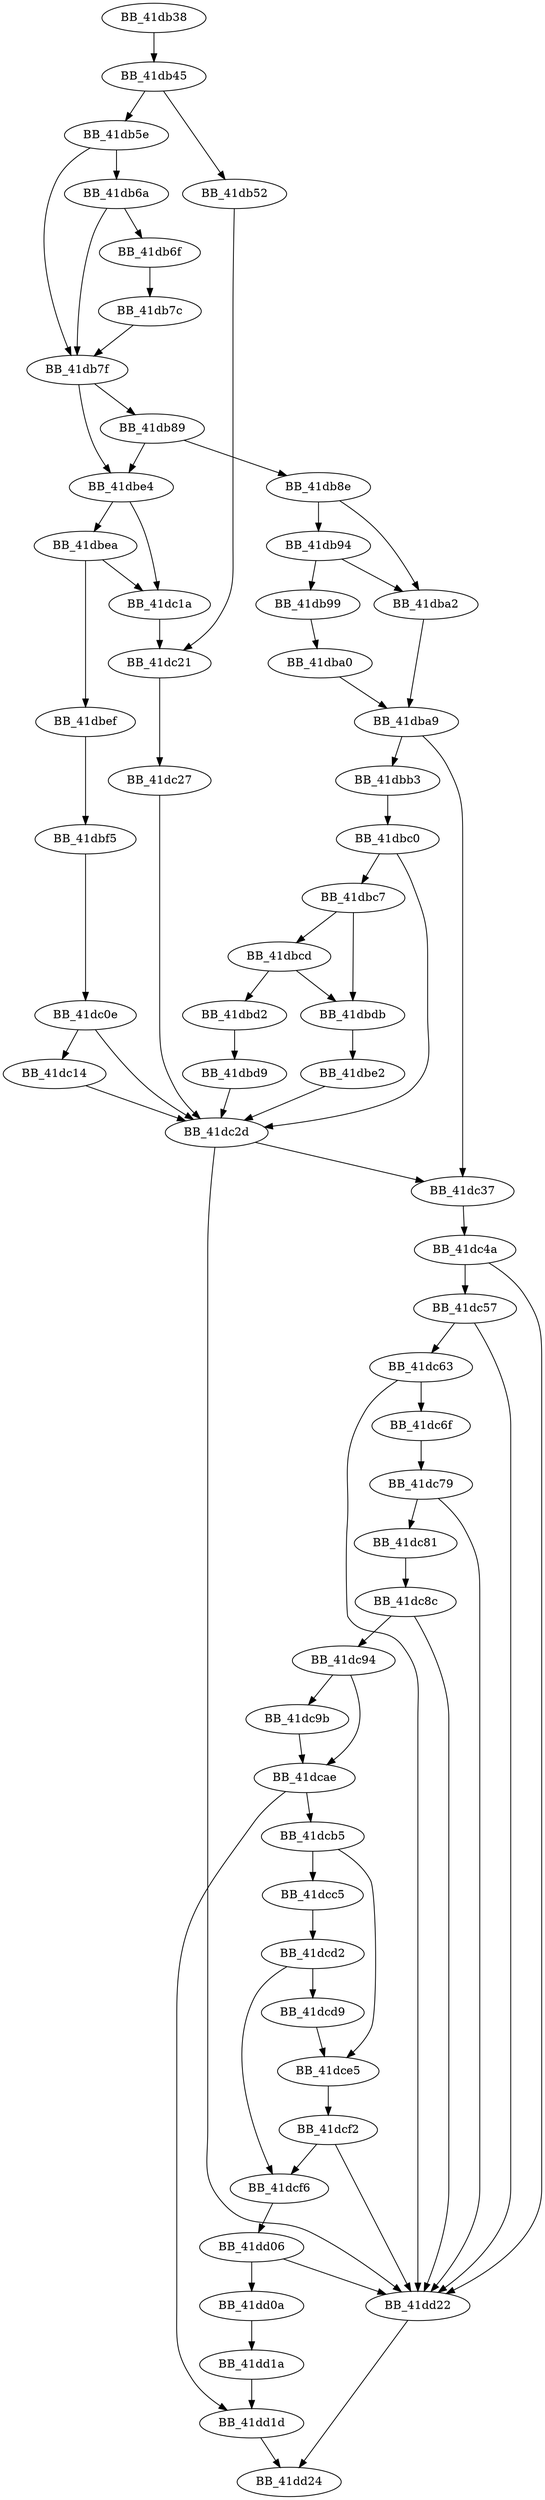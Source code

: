 DiGraph ___get_qualified_locale{
BB_41db38->BB_41db45
BB_41db45->BB_41db52
BB_41db45->BB_41db5e
BB_41db52->BB_41dc21
BB_41db5e->BB_41db6a
BB_41db5e->BB_41db7f
BB_41db6a->BB_41db6f
BB_41db6a->BB_41db7f
BB_41db6f->BB_41db7c
BB_41db7c->BB_41db7f
BB_41db7f->BB_41db89
BB_41db7f->BB_41dbe4
BB_41db89->BB_41db8e
BB_41db89->BB_41dbe4
BB_41db8e->BB_41db94
BB_41db8e->BB_41dba2
BB_41db94->BB_41db99
BB_41db94->BB_41dba2
BB_41db99->BB_41dba0
BB_41dba0->BB_41dba9
BB_41dba2->BB_41dba9
BB_41dba9->BB_41dbb3
BB_41dba9->BB_41dc37
BB_41dbb3->BB_41dbc0
BB_41dbc0->BB_41dbc7
BB_41dbc0->BB_41dc2d
BB_41dbc7->BB_41dbcd
BB_41dbc7->BB_41dbdb
BB_41dbcd->BB_41dbd2
BB_41dbcd->BB_41dbdb
BB_41dbd2->BB_41dbd9
BB_41dbd9->BB_41dc2d
BB_41dbdb->BB_41dbe2
BB_41dbe2->BB_41dc2d
BB_41dbe4->BB_41dbea
BB_41dbe4->BB_41dc1a
BB_41dbea->BB_41dbef
BB_41dbea->BB_41dc1a
BB_41dbef->BB_41dbf5
BB_41dbf5->BB_41dc0e
BB_41dc0e->BB_41dc14
BB_41dc0e->BB_41dc2d
BB_41dc14->BB_41dc2d
BB_41dc1a->BB_41dc21
BB_41dc21->BB_41dc27
BB_41dc27->BB_41dc2d
BB_41dc2d->BB_41dc37
BB_41dc2d->BB_41dd22
BB_41dc37->BB_41dc4a
BB_41dc4a->BB_41dc57
BB_41dc4a->BB_41dd22
BB_41dc57->BB_41dc63
BB_41dc57->BB_41dd22
BB_41dc63->BB_41dc6f
BB_41dc63->BB_41dd22
BB_41dc6f->BB_41dc79
BB_41dc79->BB_41dc81
BB_41dc79->BB_41dd22
BB_41dc81->BB_41dc8c
BB_41dc8c->BB_41dc94
BB_41dc8c->BB_41dd22
BB_41dc94->BB_41dc9b
BB_41dc94->BB_41dcae
BB_41dc9b->BB_41dcae
BB_41dcae->BB_41dcb5
BB_41dcae->BB_41dd1d
BB_41dcb5->BB_41dcc5
BB_41dcb5->BB_41dce5
BB_41dcc5->BB_41dcd2
BB_41dcd2->BB_41dcd9
BB_41dcd2->BB_41dcf6
BB_41dcd9->BB_41dce5
BB_41dce5->BB_41dcf2
BB_41dcf2->BB_41dcf6
BB_41dcf2->BB_41dd22
BB_41dcf6->BB_41dd06
BB_41dd06->BB_41dd0a
BB_41dd06->BB_41dd22
BB_41dd0a->BB_41dd1a
BB_41dd1a->BB_41dd1d
BB_41dd1d->BB_41dd24
BB_41dd22->BB_41dd24
}
